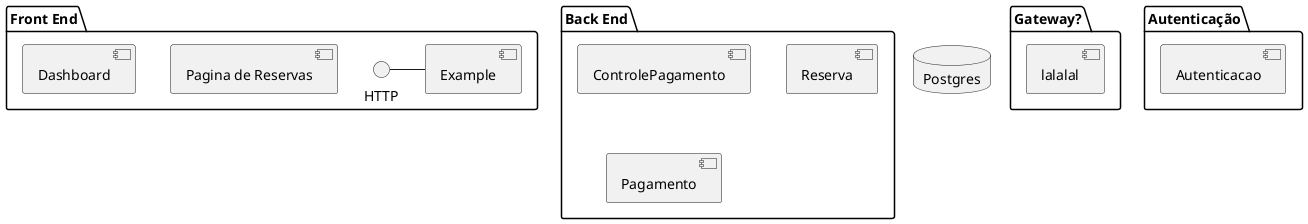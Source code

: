 @startuml componentes
package "Front End" {
    [Pagina de Reservas]
    [Dashboard]

    HTTP - [Example]
}

package "Gateway?" {
    [lalalal]
}

package "Back End" {

    [ControlePagamento]
    [Reserva]
    [Pagamento]

}


package "Autenticação" {
    [Autenticacao]
}

database "Postgres" {

}
@enduml